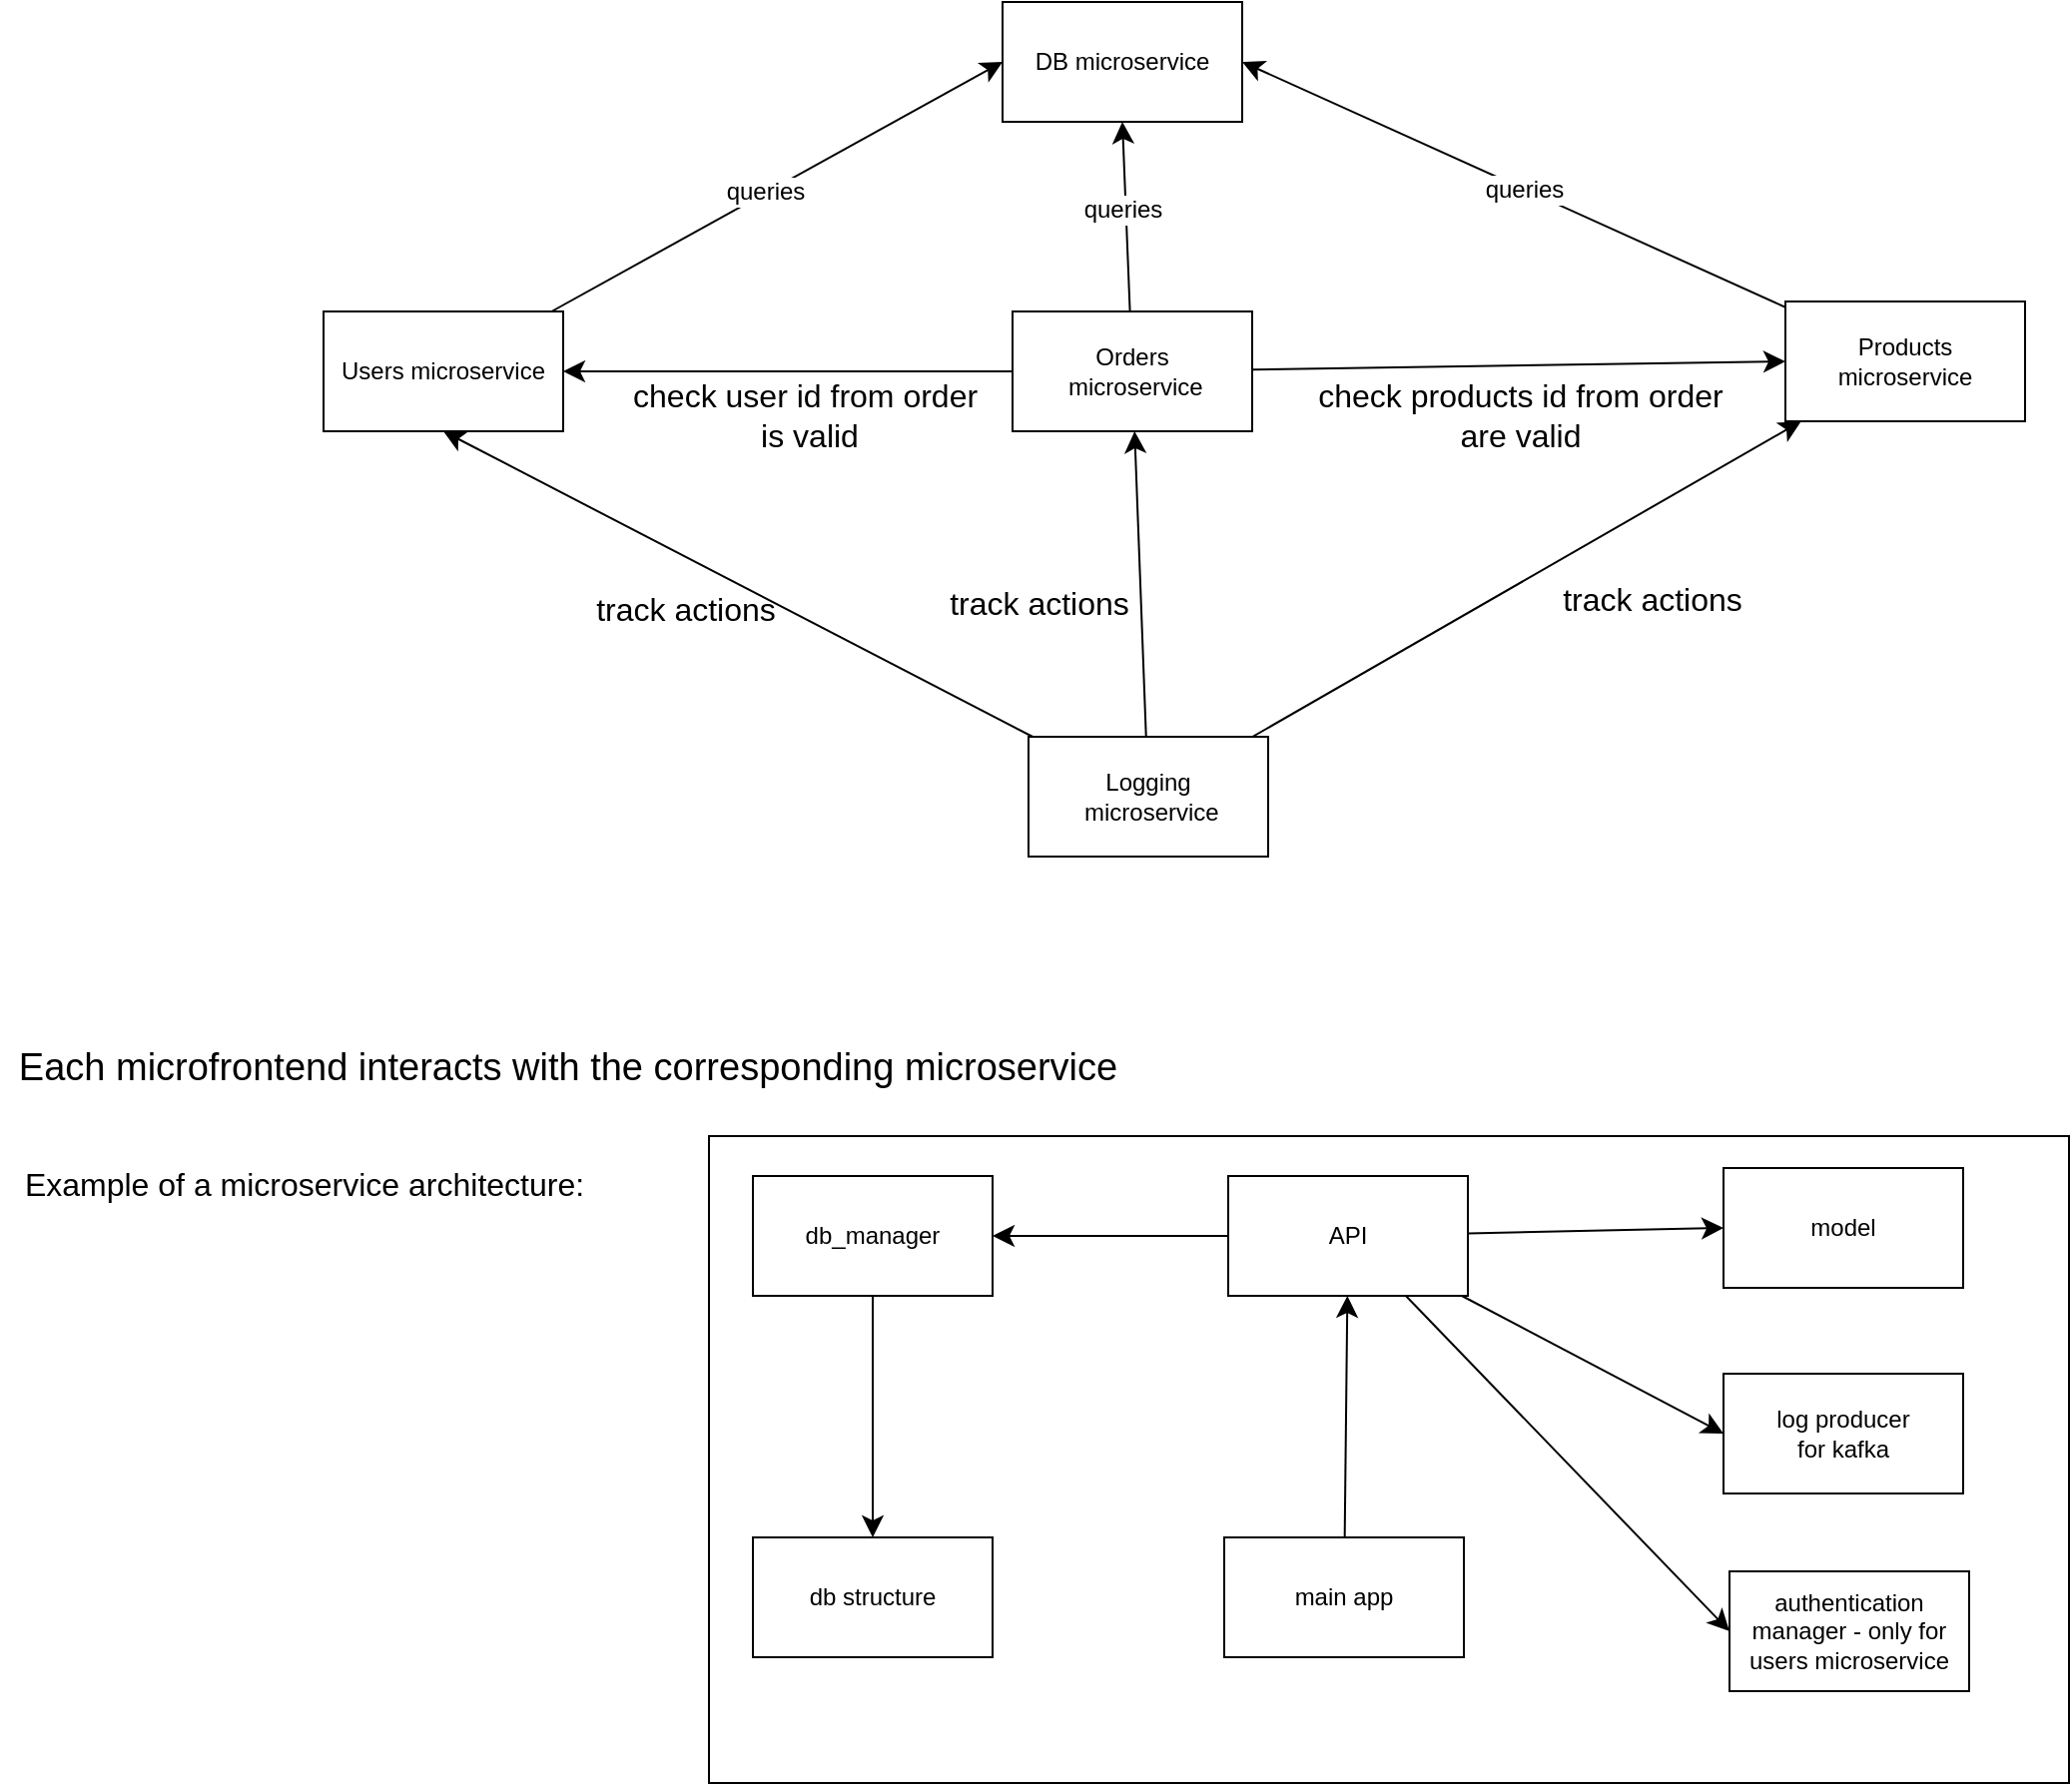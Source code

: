 <mxfile version="26.0.11">
  <diagram name="Page-1" id="zzhzy3CKQjJed-6w7SOW">
    <mxGraphModel dx="1960" dy="1068" grid="0" gridSize="10" guides="1" tooltips="1" connect="1" arrows="1" fold="1" page="0" pageScale="1" pageWidth="850" pageHeight="1100" math="0" shadow="0">
      <root>
        <mxCell id="0" />
        <mxCell id="1" parent="0" />
        <mxCell id="N02gv27HB-VVJ6MpC-x5-6" style="edgeStyle=none;curved=1;rounded=0;orthogonalLoop=1;jettySize=auto;html=1;entryX=0;entryY=0.5;entryDx=0;entryDy=0;fontSize=12;startSize=8;endSize=8;" edge="1" parent="1" source="N02gv27HB-VVJ6MpC-x5-1" target="N02gv27HB-VVJ6MpC-x5-5">
          <mxGeometry relative="1" as="geometry" />
        </mxCell>
        <mxCell id="N02gv27HB-VVJ6MpC-x5-7" value="queries" style="edgeLabel;html=1;align=center;verticalAlign=middle;resizable=0;points=[];fontSize=12;" vertex="1" connectable="0" parent="N02gv27HB-VVJ6MpC-x5-6">
          <mxGeometry x="-0.055" y="1" relative="1" as="geometry">
            <mxPoint as="offset" />
          </mxGeometry>
        </mxCell>
        <mxCell id="N02gv27HB-VVJ6MpC-x5-1" value="Users microservice" style="rounded=0;whiteSpace=wrap;html=1;" vertex="1" parent="1">
          <mxGeometry x="26" y="211" width="120" height="60" as="geometry" />
        </mxCell>
        <mxCell id="N02gv27HB-VVJ6MpC-x5-8" style="edgeStyle=none;curved=1;rounded=0;orthogonalLoop=1;jettySize=auto;html=1;entryX=1;entryY=0.5;entryDx=0;entryDy=0;fontSize=12;startSize=8;endSize=8;" edge="1" parent="1" source="N02gv27HB-VVJ6MpC-x5-2" target="N02gv27HB-VVJ6MpC-x5-5">
          <mxGeometry relative="1" as="geometry" />
        </mxCell>
        <mxCell id="N02gv27HB-VVJ6MpC-x5-9" value="queries" style="edgeLabel;html=1;align=center;verticalAlign=middle;resizable=0;points=[];fontSize=12;" vertex="1" connectable="0" parent="N02gv27HB-VVJ6MpC-x5-8">
          <mxGeometry x="-0.028" y="1" relative="1" as="geometry">
            <mxPoint x="1" as="offset" />
          </mxGeometry>
        </mxCell>
        <mxCell id="N02gv27HB-VVJ6MpC-x5-2" value="Products microserv&lt;span style=&quot;color: rgba(0, 0, 0, 0); font-family: monospace; font-size: 0px; text-align: start; text-wrap-mode: nowrap;&quot;&gt;%3CmxGraphModel%3E%3Croot%3E%3CmxCell%20id%3D%220%22%2F%3E%3CmxCell%20id%3D%221%22%20parent%3D%220%22%2F%3E%3CmxCell%20id%3D%222%22%20value%3D%22Users%20microservice%22%20style%3D%22rounded%3D0%3BwhiteSpace%3Dwrap%3Bhtml%3D1%3B%22%20vertex%3D%221%22%20parent%3D%221%22%3E%3CmxGeometry%20x%3D%22167%22%20y%3D%22211%22%20width%3D%22120%22%20height%3D%2260%22%20as%3D%22geometry%22%2F%3E%3C%2FmxCell%3E%3C%2Froot%3E%3C%2FmxGraphModel%3E&lt;/span&gt;ice" style="rounded=0;whiteSpace=wrap;html=1;" vertex="1" parent="1">
          <mxGeometry x="758" y="206" width="120" height="60" as="geometry" />
        </mxCell>
        <mxCell id="N02gv27HB-VVJ6MpC-x5-10" style="edgeStyle=none;curved=1;rounded=0;orthogonalLoop=1;jettySize=auto;html=1;entryX=0.5;entryY=1;entryDx=0;entryDy=0;fontSize=12;startSize=8;endSize=8;" edge="1" parent="1" source="N02gv27HB-VVJ6MpC-x5-3" target="N02gv27HB-VVJ6MpC-x5-5">
          <mxGeometry relative="1" as="geometry" />
        </mxCell>
        <mxCell id="N02gv27HB-VVJ6MpC-x5-11" value="queries" style="edgeLabel;html=1;align=center;verticalAlign=middle;resizable=0;points=[];fontSize=12;" vertex="1" connectable="0" parent="N02gv27HB-VVJ6MpC-x5-10">
          <mxGeometry x="0.077" y="2" relative="1" as="geometry">
            <mxPoint as="offset" />
          </mxGeometry>
        </mxCell>
        <mxCell id="N02gv27HB-VVJ6MpC-x5-12" style="edgeStyle=none;curved=1;rounded=0;orthogonalLoop=1;jettySize=auto;html=1;exitX=0;exitY=0.5;exitDx=0;exitDy=0;fontSize=12;startSize=8;endSize=8;" edge="1" parent="1" source="N02gv27HB-VVJ6MpC-x5-3" target="N02gv27HB-VVJ6MpC-x5-1">
          <mxGeometry relative="1" as="geometry" />
        </mxCell>
        <mxCell id="N02gv27HB-VVJ6MpC-x5-14" style="edgeStyle=none;curved=1;rounded=0;orthogonalLoop=1;jettySize=auto;html=1;entryX=0;entryY=0.5;entryDx=0;entryDy=0;fontSize=12;startSize=8;endSize=8;" edge="1" parent="1" source="N02gv27HB-VVJ6MpC-x5-3" target="N02gv27HB-VVJ6MpC-x5-2">
          <mxGeometry relative="1" as="geometry" />
        </mxCell>
        <mxCell id="N02gv27HB-VVJ6MpC-x5-3" value="Orders&lt;div&gt;&amp;nbsp;microserv&lt;span style=&quot;color: rgba(0, 0, 0, 0); font-family: monospace; font-size: 0px; text-align: start; text-wrap-mode: nowrap;&quot;&gt;%3CmxGraphModel%3E%3Croot%3E%3CmxCell%20id%3D%220%22%2F%3E%3CmxCell%20id%3D%221%22%20parent%3D%220%22%2F%3E%3CmxCell%20id%3D%222%22%20value%3D%22Users%20microservice%22%20style%3D%22rounded%3D0%3BwhiteSpace%3Dwrap%3Bhtml%3D1%3B%22%20vertex%3D%221%22%20parent%3D%221%22%3E%3CmxGeometry%20x%3D%22167%22%20y%3D%22211%22%20width%3D%22120%22%20height%3D%2260%22%20as%3D%22geometry%22%2F%3E%3C%2FmxCell%3E%3C%2Froot%3E%3C%2FmxGraphModel%3E&lt;/span&gt;ice&lt;/div&gt;" style="rounded=0;whiteSpace=wrap;html=1;" vertex="1" parent="1">
          <mxGeometry x="371" y="211" width="120" height="60" as="geometry" />
        </mxCell>
        <mxCell id="N02gv27HB-VVJ6MpC-x5-16" style="edgeStyle=none;curved=1;rounded=0;orthogonalLoop=1;jettySize=auto;html=1;fontSize=12;startSize=8;endSize=8;" edge="1" parent="1" source="N02gv27HB-VVJ6MpC-x5-4" target="N02gv27HB-VVJ6MpC-x5-3">
          <mxGeometry relative="1" as="geometry" />
        </mxCell>
        <mxCell id="N02gv27HB-VVJ6MpC-x5-17" style="edgeStyle=none;curved=1;rounded=0;orthogonalLoop=1;jettySize=auto;html=1;fontSize=12;startSize=8;endSize=8;" edge="1" parent="1" source="N02gv27HB-VVJ6MpC-x5-4" target="N02gv27HB-VVJ6MpC-x5-2">
          <mxGeometry relative="1" as="geometry" />
        </mxCell>
        <mxCell id="N02gv27HB-VVJ6MpC-x5-18" style="edgeStyle=none;curved=1;rounded=0;orthogonalLoop=1;jettySize=auto;html=1;entryX=0.5;entryY=1;entryDx=0;entryDy=0;fontSize=12;startSize=8;endSize=8;" edge="1" parent="1" source="N02gv27HB-VVJ6MpC-x5-4" target="N02gv27HB-VVJ6MpC-x5-1">
          <mxGeometry relative="1" as="geometry" />
        </mxCell>
        <mxCell id="N02gv27HB-VVJ6MpC-x5-4" value="Logging&lt;div&gt;&amp;nbsp;microserv&lt;span style=&quot;color: rgba(0, 0, 0, 0); font-family: monospace; font-size: 0px; text-align: start; text-wrap-mode: nowrap;&quot;&gt;%3CmxGraphModel%3E%3Croot%3E%3CmxCell%20id%3D%220%22%2F%3E%3CmxCell%20id%3D%221%22%20parent%3D%220%22%2F%3E%3CmxCell%20id%3D%222%22%20value%3D%22Users%20microservice%22%20style%3D%22rounded%3D0%3BwhiteSpace%3Dwrap%3Bhtml%3D1%3B%22%20vertex%3D%221%22%20parent%3D%221%22%3E%3CmxGeometry%20x%3D%22167%22%20y%3D%22211%22%20width%3D%22120%22%20height%3D%2260%22%20as%3D%22geometry%22%2F%3E%3C%2FmxCell%3E%3C%2Froot%3E%3C%2FmxGraphModel%3E&lt;/span&gt;ice&lt;/div&gt;" style="rounded=0;whiteSpace=wrap;html=1;" vertex="1" parent="1">
          <mxGeometry x="379" y="424" width="120" height="60" as="geometry" />
        </mxCell>
        <mxCell id="N02gv27HB-VVJ6MpC-x5-5" value="DB microservice" style="rounded=0;whiteSpace=wrap;html=1;" vertex="1" parent="1">
          <mxGeometry x="366" y="56" width="120" height="60" as="geometry" />
        </mxCell>
        <mxCell id="N02gv27HB-VVJ6MpC-x5-13" value="check user id from order&amp;nbsp;&lt;div&gt;is valid&lt;/div&gt;" style="text;html=1;align=center;verticalAlign=middle;resizable=0;points=[];autosize=1;strokeColor=none;fillColor=none;fontSize=16;" vertex="1" parent="1">
          <mxGeometry x="171" y="238" width="195" height="50" as="geometry" />
        </mxCell>
        <mxCell id="N02gv27HB-VVJ6MpC-x5-15" value="check products id from order&lt;div&gt;are valid&lt;/div&gt;" style="text;html=1;align=center;verticalAlign=middle;resizable=0;points=[];autosize=1;strokeColor=none;fillColor=none;fontSize=16;" vertex="1" parent="1">
          <mxGeometry x="514" y="238" width="221" height="50" as="geometry" />
        </mxCell>
        <mxCell id="N02gv27HB-VVJ6MpC-x5-19" value="track&lt;span style=&quot;background-color: transparent; color: light-dark(rgb(0, 0, 0), rgb(255, 255, 255));&quot;&gt;&amp;nbsp;actions&lt;/span&gt;" style="text;html=1;align=center;verticalAlign=middle;resizable=0;points=[];autosize=1;strokeColor=none;fillColor=none;fontSize=16;" vertex="1" parent="1">
          <mxGeometry x="152.5" y="344.5" width="108" height="31" as="geometry" />
        </mxCell>
        <mxCell id="N02gv27HB-VVJ6MpC-x5-20" value="track&lt;span style=&quot;background-color: transparent; color: light-dark(rgb(0, 0, 0), rgb(255, 255, 255));&quot;&gt;&amp;nbsp;actions&lt;/span&gt;" style="text;html=1;align=center;verticalAlign=middle;resizable=0;points=[];autosize=1;strokeColor=none;fillColor=none;fontSize=16;" vertex="1" parent="1">
          <mxGeometry x="330" y="341" width="108" height="31" as="geometry" />
        </mxCell>
        <mxCell id="N02gv27HB-VVJ6MpC-x5-21" value="track actions" style="text;html=1;align=center;verticalAlign=middle;resizable=0;points=[];autosize=1;strokeColor=none;fillColor=none;fontSize=16;" vertex="1" parent="1">
          <mxGeometry x="637" y="339" width="108" height="31" as="geometry" />
        </mxCell>
        <mxCell id="N02gv27HB-VVJ6MpC-x5-22" value="&lt;font style=&quot;font-size: 19px;&quot;&gt;Each microfrontend interacts with the corresponding microservice&lt;/font&gt;" style="text;html=1;align=center;verticalAlign=middle;resizable=0;points=[];autosize=1;strokeColor=none;fillColor=none;fontSize=16;" vertex="1" parent="1">
          <mxGeometry x="-136" y="572" width="568" height="35" as="geometry" />
        </mxCell>
        <mxCell id="N02gv27HB-VVJ6MpC-x5-23" value="" style="rounded=0;whiteSpace=wrap;html=1;" vertex="1" parent="1">
          <mxGeometry x="219" y="624" width="681" height="324" as="geometry" />
        </mxCell>
        <mxCell id="N02gv27HB-VVJ6MpC-x5-25" value="Example of a microservice architecture:" style="text;html=1;align=center;verticalAlign=middle;resizable=0;points=[];autosize=1;strokeColor=none;fillColor=none;fontSize=16;" vertex="1" parent="1">
          <mxGeometry x="-133" y="632" width="298" height="31" as="geometry" />
        </mxCell>
        <mxCell id="N02gv27HB-VVJ6MpC-x5-36" style="edgeStyle=none;curved=1;rounded=0;orthogonalLoop=1;jettySize=auto;html=1;fontSize=12;startSize=8;endSize=8;" edge="1" parent="1" source="N02gv27HB-VVJ6MpC-x5-26" target="N02gv27HB-VVJ6MpC-x5-29">
          <mxGeometry relative="1" as="geometry" />
        </mxCell>
        <mxCell id="N02gv27HB-VVJ6MpC-x5-26" value="db_manager" style="rounded=0;whiteSpace=wrap;html=1;" vertex="1" parent="1">
          <mxGeometry x="241" y="644" width="120" height="60" as="geometry" />
        </mxCell>
        <mxCell id="N02gv27HB-VVJ6MpC-x5-33" style="edgeStyle=none;curved=1;rounded=0;orthogonalLoop=1;jettySize=auto;html=1;entryX=0;entryY=0.5;entryDx=0;entryDy=0;fontSize=12;startSize=8;endSize=8;" edge="1" parent="1" source="N02gv27HB-VVJ6MpC-x5-27" target="N02gv27HB-VVJ6MpC-x5-28">
          <mxGeometry relative="1" as="geometry" />
        </mxCell>
        <mxCell id="N02gv27HB-VVJ6MpC-x5-34" style="edgeStyle=none;curved=1;rounded=0;orthogonalLoop=1;jettySize=auto;html=1;entryX=0;entryY=0.5;entryDx=0;entryDy=0;fontSize=12;startSize=8;endSize=8;" edge="1" parent="1" source="N02gv27HB-VVJ6MpC-x5-27" target="N02gv27HB-VVJ6MpC-x5-31">
          <mxGeometry relative="1" as="geometry" />
        </mxCell>
        <mxCell id="N02gv27HB-VVJ6MpC-x5-35" style="edgeStyle=none;curved=1;rounded=0;orthogonalLoop=1;jettySize=auto;html=1;fontSize=12;startSize=8;endSize=8;" edge="1" parent="1" source="N02gv27HB-VVJ6MpC-x5-27" target="N02gv27HB-VVJ6MpC-x5-26">
          <mxGeometry relative="1" as="geometry" />
        </mxCell>
        <mxCell id="N02gv27HB-VVJ6MpC-x5-38" style="edgeStyle=none;curved=1;rounded=0;orthogonalLoop=1;jettySize=auto;html=1;entryX=0;entryY=0.5;entryDx=0;entryDy=0;fontSize=12;startSize=8;endSize=8;" edge="1" parent="1" source="N02gv27HB-VVJ6MpC-x5-27" target="N02gv27HB-VVJ6MpC-x5-37">
          <mxGeometry relative="1" as="geometry" />
        </mxCell>
        <mxCell id="N02gv27HB-VVJ6MpC-x5-27" value="API" style="rounded=0;whiteSpace=wrap;html=1;" vertex="1" parent="1">
          <mxGeometry x="479" y="644" width="120" height="60" as="geometry" />
        </mxCell>
        <mxCell id="N02gv27HB-VVJ6MpC-x5-28" value="model" style="rounded=0;whiteSpace=wrap;html=1;" vertex="1" parent="1">
          <mxGeometry x="727" y="640" width="120" height="60" as="geometry" />
        </mxCell>
        <mxCell id="N02gv27HB-VVJ6MpC-x5-29" value="db structure" style="rounded=0;whiteSpace=wrap;html=1;" vertex="1" parent="1">
          <mxGeometry x="241" y="825" width="120" height="60" as="geometry" />
        </mxCell>
        <mxCell id="N02gv27HB-VVJ6MpC-x5-32" style="edgeStyle=none;curved=1;rounded=0;orthogonalLoop=1;jettySize=auto;html=1;fontSize=12;startSize=8;endSize=8;" edge="1" parent="1" source="N02gv27HB-VVJ6MpC-x5-30" target="N02gv27HB-VVJ6MpC-x5-27">
          <mxGeometry relative="1" as="geometry" />
        </mxCell>
        <mxCell id="N02gv27HB-VVJ6MpC-x5-30" value="main app" style="rounded=0;whiteSpace=wrap;html=1;" vertex="1" parent="1">
          <mxGeometry x="477" y="825" width="120" height="60" as="geometry" />
        </mxCell>
        <mxCell id="N02gv27HB-VVJ6MpC-x5-31" value="log producer&lt;div&gt;for kafka&lt;/div&gt;" style="rounded=0;whiteSpace=wrap;html=1;" vertex="1" parent="1">
          <mxGeometry x="727" y="743" width="120" height="60" as="geometry" />
        </mxCell>
        <mxCell id="N02gv27HB-VVJ6MpC-x5-37" value="authentication manager - only for users microservice" style="rounded=0;whiteSpace=wrap;html=1;" vertex="1" parent="1">
          <mxGeometry x="730" y="842" width="120" height="60" as="geometry" />
        </mxCell>
      </root>
    </mxGraphModel>
  </diagram>
</mxfile>
